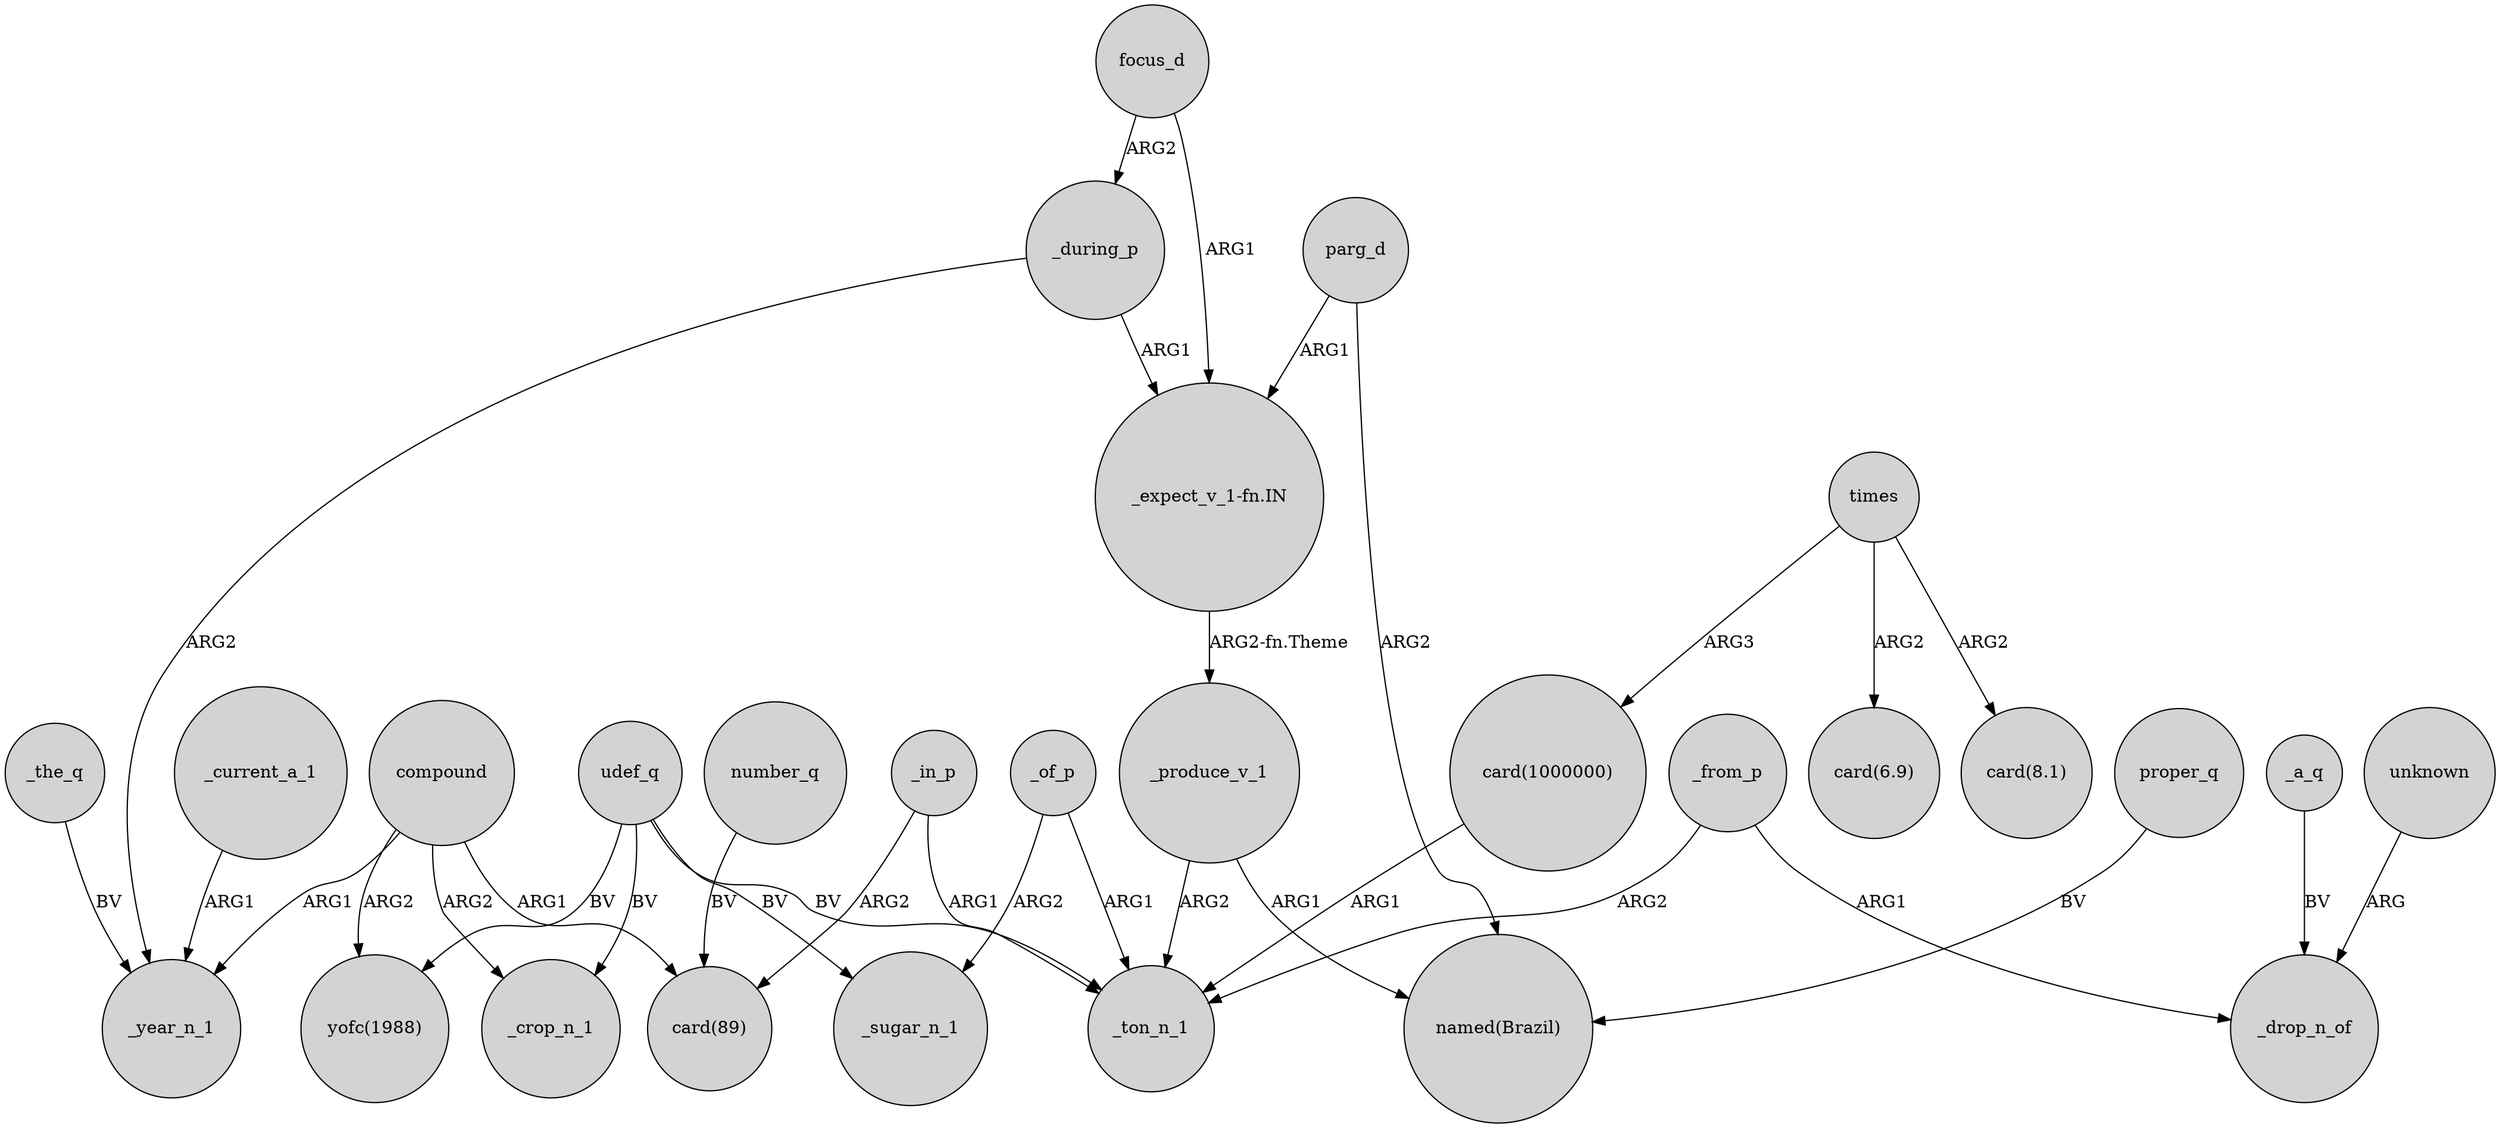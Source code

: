 digraph {
	node [shape=circle style=filled]
	focus_d -> _during_p [label=ARG2]
	_of_p -> _ton_n_1 [label=ARG1]
	compound -> _crop_n_1 [label=ARG2]
	_current_a_1 -> _year_n_1 [label=ARG1]
	_a_q -> _drop_n_of [label=BV]
	_produce_v_1 -> _ton_n_1 [label=ARG2]
	udef_q -> _sugar_n_1 [label=BV]
	unknown -> _drop_n_of [label=ARG]
	focus_d -> "_expect_v_1-fn.IN" [label=ARG1]
	_during_p -> _year_n_1 [label=ARG2]
	_produce_v_1 -> "named(Brazil)" [label=ARG1]
	times -> "card(1000000)" [label=ARG3]
	_of_p -> _sugar_n_1 [label=ARG2]
	parg_d -> "_expect_v_1-fn.IN" [label=ARG1]
	_in_p -> "card(89)" [label=ARG2]
	_from_p -> _ton_n_1 [label=ARG2]
	proper_q -> "named(Brazil)" [label=BV]
	_the_q -> _year_n_1 [label=BV]
	compound -> "card(89)" [label=ARG1]
	number_q -> "card(89)" [label=BV]
	times -> "card(6.9)" [label=ARG2]
	udef_q -> _crop_n_1 [label=BV]
	udef_q -> "yofc(1988)" [label=BV]
	"card(1000000)" -> _ton_n_1 [label=ARG1]
	times -> "card(8.1)" [label=ARG2]
	parg_d -> "named(Brazil)" [label=ARG2]
	_from_p -> _drop_n_of [label=ARG1]
	compound -> _year_n_1 [label=ARG1]
	_in_p -> _ton_n_1 [label=ARG1]
	"_expect_v_1-fn.IN" -> _produce_v_1 [label="ARG2-fn.Theme"]
	compound -> "yofc(1988)" [label=ARG2]
	udef_q -> _ton_n_1 [label=BV]
	_during_p -> "_expect_v_1-fn.IN" [label=ARG1]
}
